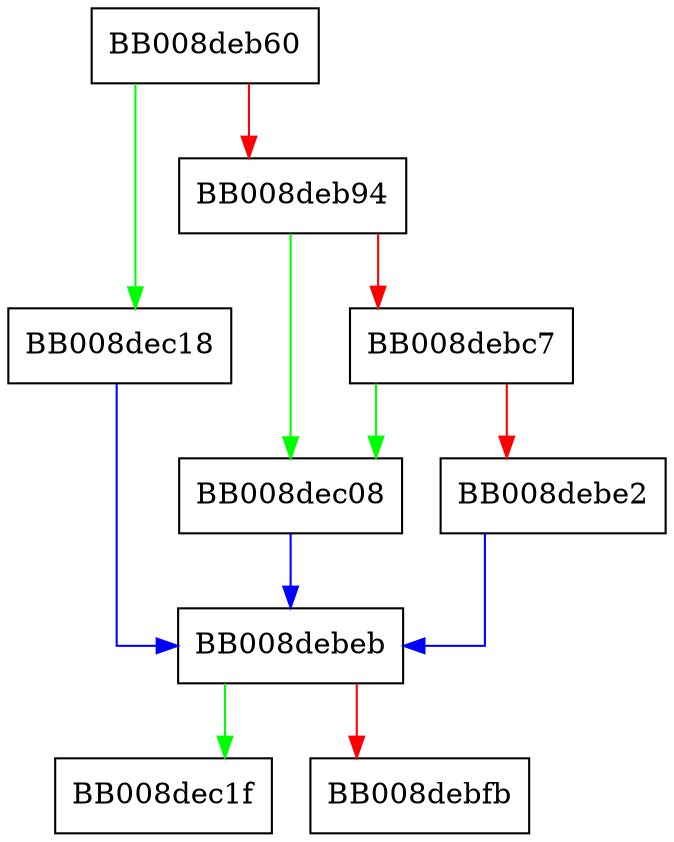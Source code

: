 digraph __netlink_open {
  node [shape="box"];
  graph [splines=ortho];
  BB008deb60 -> BB008dec18 [color="green"];
  BB008deb60 -> BB008deb94 [color="red"];
  BB008deb94 -> BB008dec08 [color="green"];
  BB008deb94 -> BB008debc7 [color="red"];
  BB008debc7 -> BB008dec08 [color="green"];
  BB008debc7 -> BB008debe2 [color="red"];
  BB008debe2 -> BB008debeb [color="blue"];
  BB008debeb -> BB008dec1f [color="green"];
  BB008debeb -> BB008debfb [color="red"];
  BB008dec08 -> BB008debeb [color="blue"];
  BB008dec18 -> BB008debeb [color="blue"];
}